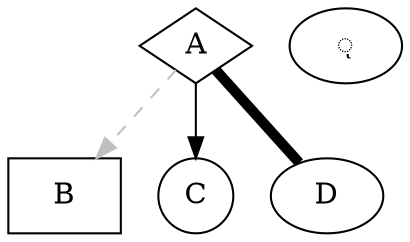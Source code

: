 digraph test1 {

  A [shape=diamond]
  B [shape=box]
  C [shape=circle]

  A -> B [style=dashed, color=grey]
  A -> C ͅ[color="black:invis:black"]
  A -> D [penwidth=5, arrowhead=none]

}
